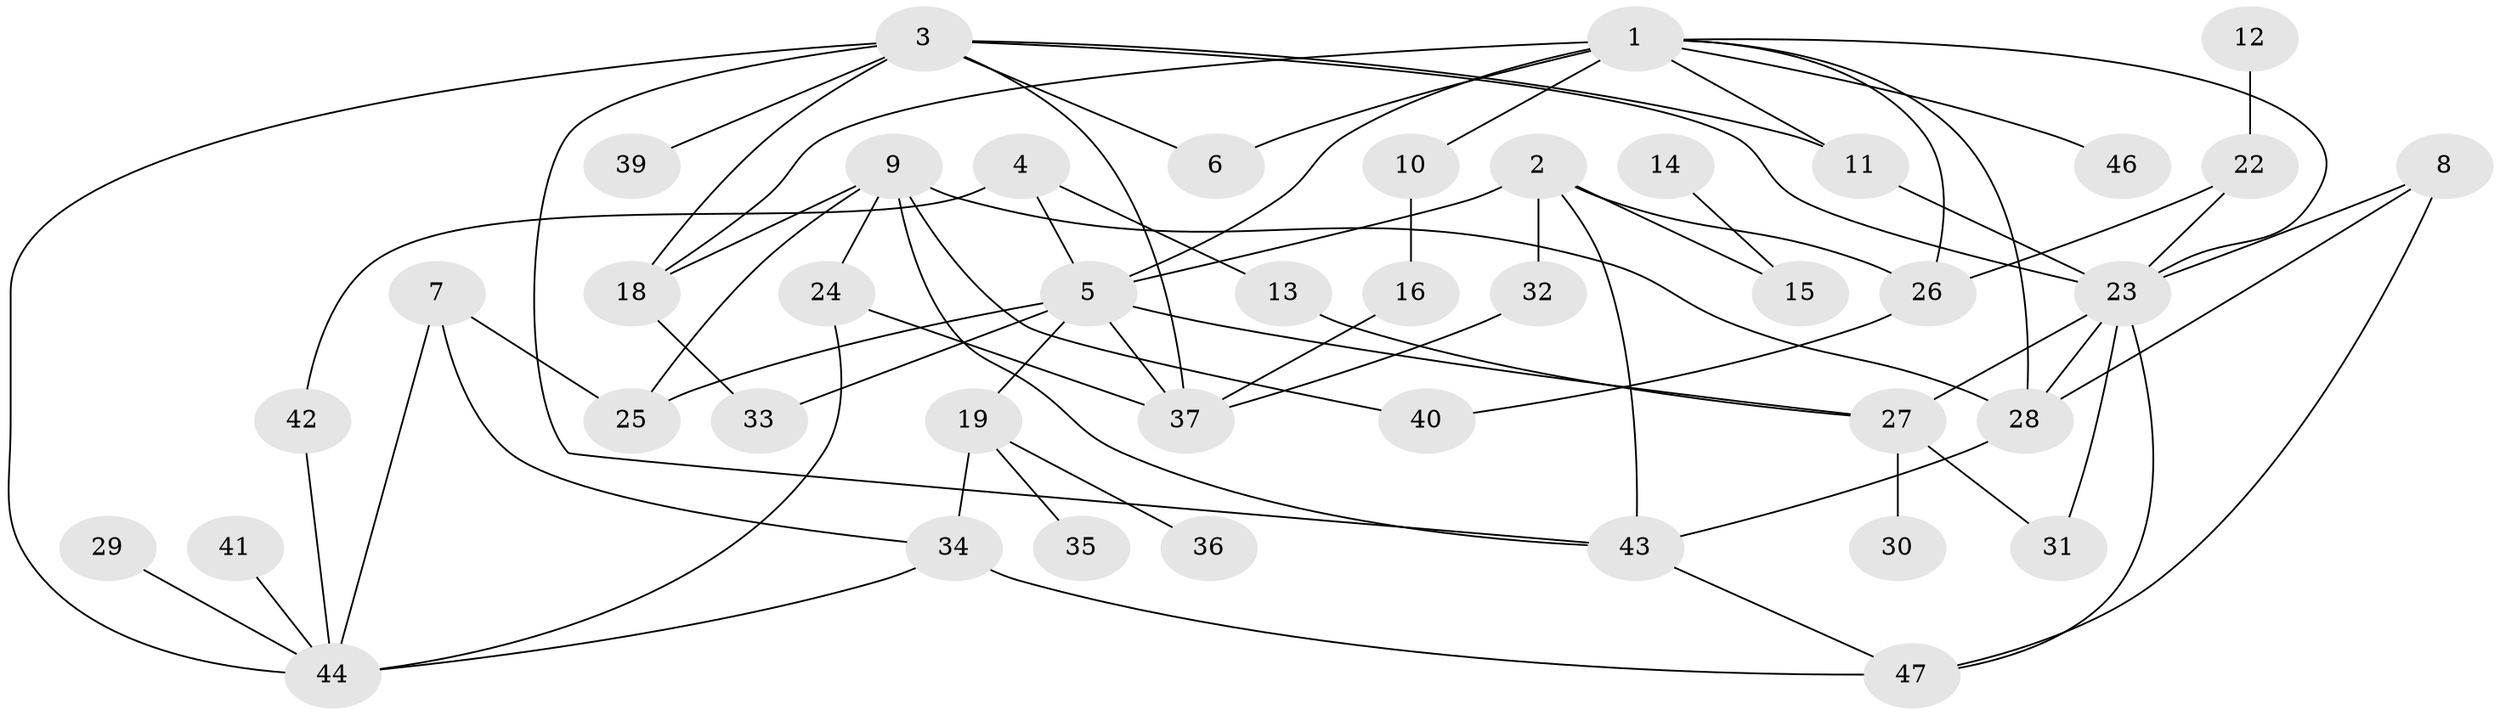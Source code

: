 // original degree distribution, {5: 0.10638297872340426, 3: 0.20212765957446807, 1: 0.22340425531914893, 2: 0.23404255319148937, 4: 0.14893617021276595, 0: 0.0425531914893617, 6: 0.031914893617021274, 8: 0.010638297872340425}
// Generated by graph-tools (version 1.1) at 2025/33/03/09/25 02:33:50]
// undirected, 42 vertices, 71 edges
graph export_dot {
graph [start="1"]
  node [color=gray90,style=filled];
  1;
  2;
  3;
  4;
  5;
  6;
  7;
  8;
  9;
  10;
  11;
  12;
  13;
  14;
  15;
  16;
  18;
  19;
  22;
  23;
  24;
  25;
  26;
  27;
  28;
  29;
  30;
  31;
  32;
  33;
  34;
  35;
  36;
  37;
  39;
  40;
  41;
  42;
  43;
  44;
  46;
  47;
  1 -- 5 [weight=1.0];
  1 -- 6 [weight=1.0];
  1 -- 10 [weight=1.0];
  1 -- 11 [weight=1.0];
  1 -- 18 [weight=2.0];
  1 -- 23 [weight=1.0];
  1 -- 26 [weight=1.0];
  1 -- 28 [weight=1.0];
  1 -- 46 [weight=1.0];
  2 -- 5 [weight=1.0];
  2 -- 15 [weight=2.0];
  2 -- 26 [weight=1.0];
  2 -- 32 [weight=1.0];
  2 -- 43 [weight=1.0];
  3 -- 6 [weight=1.0];
  3 -- 11 [weight=1.0];
  3 -- 18 [weight=1.0];
  3 -- 23 [weight=1.0];
  3 -- 37 [weight=1.0];
  3 -- 39 [weight=1.0];
  3 -- 43 [weight=1.0];
  3 -- 44 [weight=1.0];
  4 -- 5 [weight=1.0];
  4 -- 13 [weight=1.0];
  4 -- 42 [weight=1.0];
  5 -- 19 [weight=2.0];
  5 -- 25 [weight=1.0];
  5 -- 27 [weight=1.0];
  5 -- 33 [weight=1.0];
  5 -- 37 [weight=1.0];
  7 -- 25 [weight=1.0];
  7 -- 34 [weight=1.0];
  7 -- 44 [weight=1.0];
  8 -- 23 [weight=2.0];
  8 -- 28 [weight=2.0];
  8 -- 47 [weight=1.0];
  9 -- 18 [weight=1.0];
  9 -- 24 [weight=1.0];
  9 -- 25 [weight=1.0];
  9 -- 28 [weight=2.0];
  9 -- 40 [weight=1.0];
  9 -- 43 [weight=1.0];
  10 -- 16 [weight=1.0];
  11 -- 23 [weight=1.0];
  12 -- 22 [weight=2.0];
  13 -- 27 [weight=1.0];
  14 -- 15 [weight=1.0];
  16 -- 37 [weight=1.0];
  18 -- 33 [weight=1.0];
  19 -- 34 [weight=1.0];
  19 -- 35 [weight=1.0];
  19 -- 36 [weight=1.0];
  22 -- 23 [weight=1.0];
  22 -- 26 [weight=2.0];
  23 -- 27 [weight=2.0];
  23 -- 28 [weight=2.0];
  23 -- 31 [weight=1.0];
  23 -- 47 [weight=1.0];
  24 -- 37 [weight=1.0];
  24 -- 44 [weight=1.0];
  26 -- 40 [weight=1.0];
  27 -- 30 [weight=1.0];
  27 -- 31 [weight=1.0];
  28 -- 43 [weight=1.0];
  29 -- 44 [weight=1.0];
  32 -- 37 [weight=1.0];
  34 -- 44 [weight=1.0];
  34 -- 47 [weight=1.0];
  41 -- 44 [weight=1.0];
  42 -- 44 [weight=1.0];
  43 -- 47 [weight=1.0];
}
